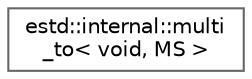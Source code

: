 digraph "Graphical Class Hierarchy"
{
 // LATEX_PDF_SIZE
  bgcolor="transparent";
  edge [fontname=Helvetica,fontsize=10,labelfontname=Helvetica,labelfontsize=10];
  node [fontname=Helvetica,fontsize=10,shape=box,height=0.2,width=0.4];
  rankdir="LR";
  Node0 [id="Node000000",label="estd::internal::multi\l_to\< void, MS \>",height=0.2,width=0.4,color="grey40", fillcolor="white", style="filled",URL="$da/d93/structestd_1_1internal_1_1multi__to_3_01void_00_01MS_01_4.html",tooltip=" "];
}
